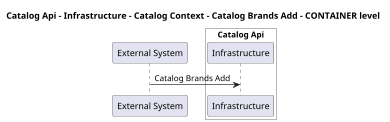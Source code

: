 @startuml
skinparam dpi 60

title Catalog Api - Infrastructure - Catalog Context - Catalog Brands Add - CONTAINER level

participant "External System" as C4InterFlow.SoftwareSystems.ExternalSystem

box "Catalog Api" #White

    participant "Infrastructure" as dotnet.eShop.Architecture.SoftwareSystems.CatalogApi.Containers.Infrastructure
end box


C4InterFlow.SoftwareSystems.ExternalSystem -> dotnet.eShop.Architecture.SoftwareSystems.CatalogApi.Containers.Infrastructure : Catalog Brands Add


@enduml
